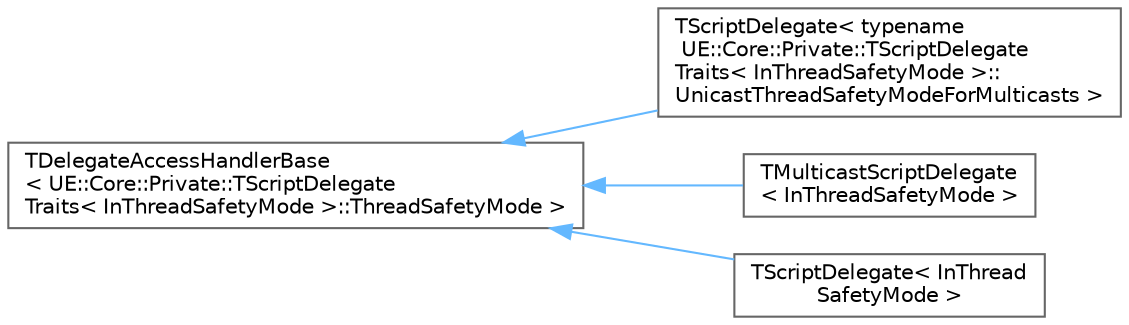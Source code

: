 digraph "Graphical Class Hierarchy"
{
 // INTERACTIVE_SVG=YES
 // LATEX_PDF_SIZE
  bgcolor="transparent";
  edge [fontname=Helvetica,fontsize=10,labelfontname=Helvetica,labelfontsize=10];
  node [fontname=Helvetica,fontsize=10,shape=box,height=0.2,width=0.4];
  rankdir="LR";
  Node0 [id="Node000000",label="TDelegateAccessHandlerBase\l\< UE::Core::Private::TScriptDelegate\lTraits\< InThreadSafetyMode \>::ThreadSafetyMode \>",height=0.2,width=0.4,color="grey40", fillcolor="white", style="filled",URL="$df/d09/classTDelegateAccessHandlerBase.html",tooltip=" "];
  Node0 -> Node1 [id="edge6330_Node000000_Node000001",dir="back",color="steelblue1",style="solid",tooltip=" "];
  Node1 [id="Node000001",label="TScriptDelegate\< typename\l UE::Core::Private::TScriptDelegate\lTraits\< InThreadSafetyMode \>::\lUnicastThreadSafetyModeForMulticasts \>",height=0.2,width=0.4,color="grey40", fillcolor="white", style="filled",URL="$d1/d87/classTScriptDelegate.html",tooltip=" "];
  Node0 -> Node2 [id="edge6331_Node000000_Node000002",dir="back",color="steelblue1",style="solid",tooltip=" "];
  Node2 [id="Node000002",label="TMulticastScriptDelegate\l\< InThreadSafetyMode \>",height=0.2,width=0.4,color="grey40", fillcolor="white", style="filled",URL="$dc/d3a/classTMulticastScriptDelegate.html",tooltip="Script multi-cast delegate base class."];
  Node0 -> Node3 [id="edge6332_Node000000_Node000003",dir="back",color="steelblue1",style="solid",tooltip=" "];
  Node3 [id="Node000003",label="TScriptDelegate\< InThread\lSafetyMode \>",height=0.2,width=0.4,color="grey40", fillcolor="white", style="filled",URL="$d1/d87/classTScriptDelegate.html",tooltip="Script delegate base class."];
}

